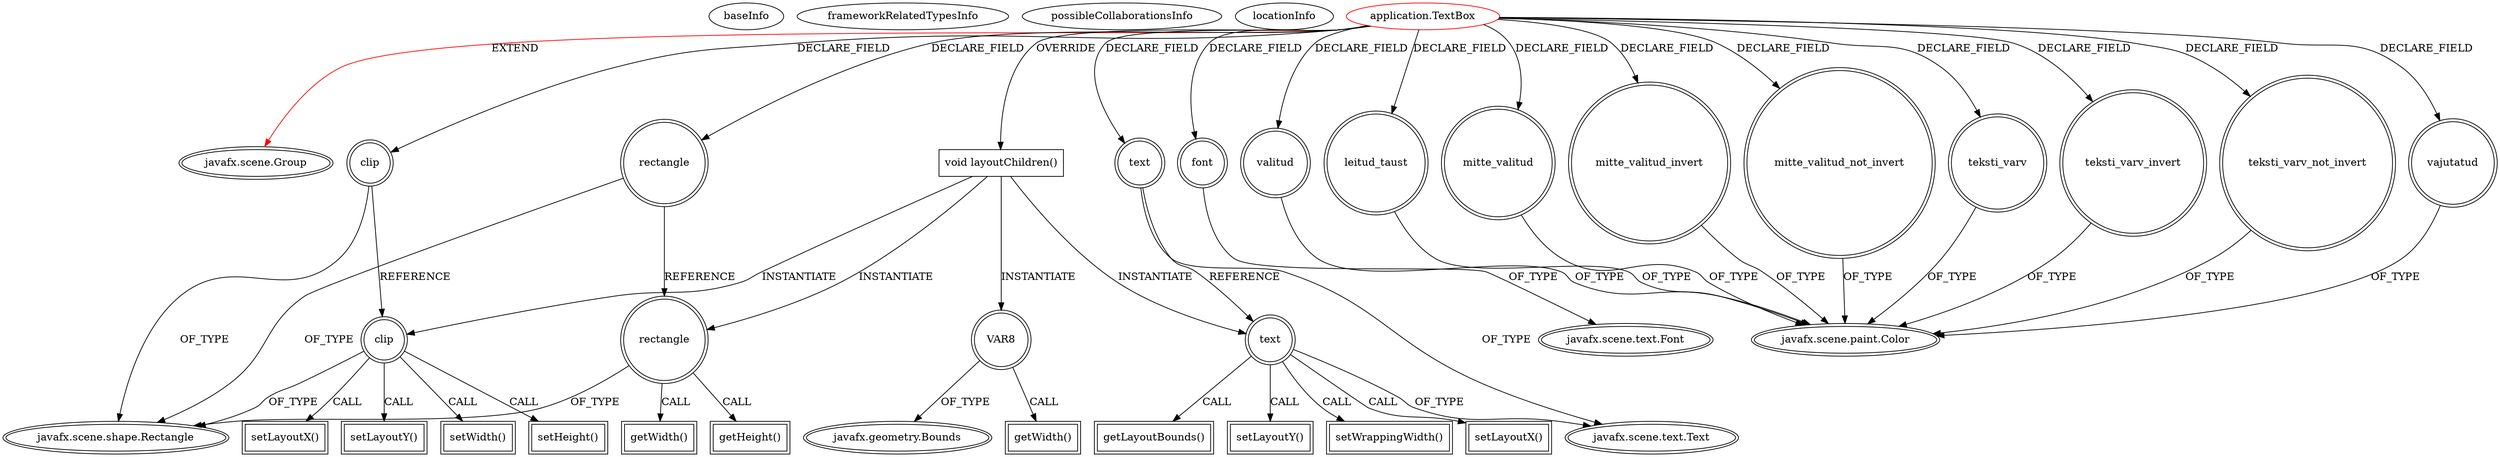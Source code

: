 digraph {
baseInfo[graphId=4684,category="extension_graph",isAnonymous=false,possibleRelation=false]
frameworkRelatedTypesInfo[0="javafx.scene.Group"]
possibleCollaborationsInfo[]
locationInfo[projectName="villu164-SoneOtsing",filePath="/villu164-SoneOtsing/SoneOtsing-master/src/application/TextBox.java",contextSignature="TextBox",graphId="4684"]
0[label="application.TextBox",vertexType="ROOT_CLIENT_CLASS_DECLARATION",isFrameworkType=false,color=red]
1[label="javafx.scene.Group",vertexType="FRAMEWORK_CLASS_TYPE",isFrameworkType=true,peripheries=2]
2[label="clip",vertexType="FIELD_DECLARATION",isFrameworkType=true,peripheries=2,shape=circle]
3[label="javafx.scene.shape.Rectangle",vertexType="FRAMEWORK_CLASS_TYPE",isFrameworkType=true,peripheries=2]
4[label="font",vertexType="FIELD_DECLARATION",isFrameworkType=true,peripheries=2,shape=circle]
5[label="javafx.scene.text.Font",vertexType="FRAMEWORK_CLASS_TYPE",isFrameworkType=true,peripheries=2]
6[label="leitud_taust",vertexType="FIELD_DECLARATION",isFrameworkType=true,peripheries=2,shape=circle]
7[label="javafx.scene.paint.Color",vertexType="FRAMEWORK_CLASS_TYPE",isFrameworkType=true,peripheries=2]
8[label="mitte_valitud",vertexType="FIELD_DECLARATION",isFrameworkType=true,peripheries=2,shape=circle]
10[label="mitte_valitud_invert",vertexType="FIELD_DECLARATION",isFrameworkType=true,peripheries=2,shape=circle]
12[label="mitte_valitud_not_invert",vertexType="FIELD_DECLARATION",isFrameworkType=true,peripheries=2,shape=circle]
14[label="rectangle",vertexType="FIELD_DECLARATION",isFrameworkType=true,peripheries=2,shape=circle]
16[label="teksti_varv",vertexType="FIELD_DECLARATION",isFrameworkType=true,peripheries=2,shape=circle]
18[label="teksti_varv_invert",vertexType="FIELD_DECLARATION",isFrameworkType=true,peripheries=2,shape=circle]
20[label="teksti_varv_not_invert",vertexType="FIELD_DECLARATION",isFrameworkType=true,peripheries=2,shape=circle]
22[label="text",vertexType="FIELD_DECLARATION",isFrameworkType=true,peripheries=2,shape=circle]
23[label="javafx.scene.text.Text",vertexType="FRAMEWORK_CLASS_TYPE",isFrameworkType=true,peripheries=2]
24[label="vajutatud",vertexType="FIELD_DECLARATION",isFrameworkType=true,peripheries=2,shape=circle]
26[label="valitud",vertexType="FIELD_DECLARATION",isFrameworkType=true,peripheries=2,shape=circle]
28[label="void layoutChildren()",vertexType="OVERRIDING_METHOD_DECLARATION",isFrameworkType=false,shape=box]
29[label="rectangle",vertexType="VARIABLE_EXPRESION",isFrameworkType=true,peripheries=2,shape=circle]
30[label="getWidth()",vertexType="INSIDE_CALL",isFrameworkType=true,peripheries=2,shape=box]
33[label="getHeight()",vertexType="INSIDE_CALL",isFrameworkType=true,peripheries=2,shape=box]
34[label="clip",vertexType="VARIABLE_EXPRESION",isFrameworkType=true,peripheries=2,shape=circle]
35[label="setWidth()",vertexType="INSIDE_CALL",isFrameworkType=true,peripheries=2,shape=box]
38[label="setHeight()",vertexType="INSIDE_CALL",isFrameworkType=true,peripheries=2,shape=box]
40[label="setLayoutX()",vertexType="INSIDE_CALL",isFrameworkType=true,peripheries=2,shape=box]
42[label="setLayoutY()",vertexType="INSIDE_CALL",isFrameworkType=true,peripheries=2,shape=box]
43[label="text",vertexType="VARIABLE_EXPRESION",isFrameworkType=true,peripheries=2,shape=circle]
44[label="setWrappingWidth()",vertexType="INSIDE_CALL",isFrameworkType=true,peripheries=2,shape=box]
47[label="setLayoutX()",vertexType="INSIDE_CALL",isFrameworkType=true,peripheries=2,shape=box]
48[label="VAR8",vertexType="VARIABLE_EXPRESION",isFrameworkType=true,peripheries=2,shape=circle]
50[label="javafx.geometry.Bounds",vertexType="FRAMEWORK_CLASS_TYPE",isFrameworkType=true,peripheries=2]
49[label="getWidth()",vertexType="INSIDE_CALL",isFrameworkType=true,peripheries=2,shape=box]
52[label="getLayoutBounds()",vertexType="INSIDE_CALL",isFrameworkType=true,peripheries=2,shape=box]
54[label="setLayoutY()",vertexType="INSIDE_CALL",isFrameworkType=true,peripheries=2,shape=box]
0->1[label="EXTEND",color=red]
0->2[label="DECLARE_FIELD"]
2->3[label="OF_TYPE"]
0->4[label="DECLARE_FIELD"]
4->5[label="OF_TYPE"]
0->6[label="DECLARE_FIELD"]
6->7[label="OF_TYPE"]
0->8[label="DECLARE_FIELD"]
8->7[label="OF_TYPE"]
0->10[label="DECLARE_FIELD"]
10->7[label="OF_TYPE"]
0->12[label="DECLARE_FIELD"]
12->7[label="OF_TYPE"]
0->14[label="DECLARE_FIELD"]
14->3[label="OF_TYPE"]
0->16[label="DECLARE_FIELD"]
16->7[label="OF_TYPE"]
0->18[label="DECLARE_FIELD"]
18->7[label="OF_TYPE"]
0->20[label="DECLARE_FIELD"]
20->7[label="OF_TYPE"]
0->22[label="DECLARE_FIELD"]
22->23[label="OF_TYPE"]
0->24[label="DECLARE_FIELD"]
24->7[label="OF_TYPE"]
0->26[label="DECLARE_FIELD"]
26->7[label="OF_TYPE"]
0->28[label="OVERRIDE"]
28->29[label="INSTANTIATE"]
14->29[label="REFERENCE"]
29->3[label="OF_TYPE"]
29->30[label="CALL"]
29->33[label="CALL"]
28->34[label="INSTANTIATE"]
2->34[label="REFERENCE"]
34->3[label="OF_TYPE"]
34->35[label="CALL"]
34->38[label="CALL"]
34->40[label="CALL"]
34->42[label="CALL"]
28->43[label="INSTANTIATE"]
22->43[label="REFERENCE"]
43->23[label="OF_TYPE"]
43->44[label="CALL"]
43->47[label="CALL"]
28->48[label="INSTANTIATE"]
48->50[label="OF_TYPE"]
48->49[label="CALL"]
43->52[label="CALL"]
43->54[label="CALL"]
}

